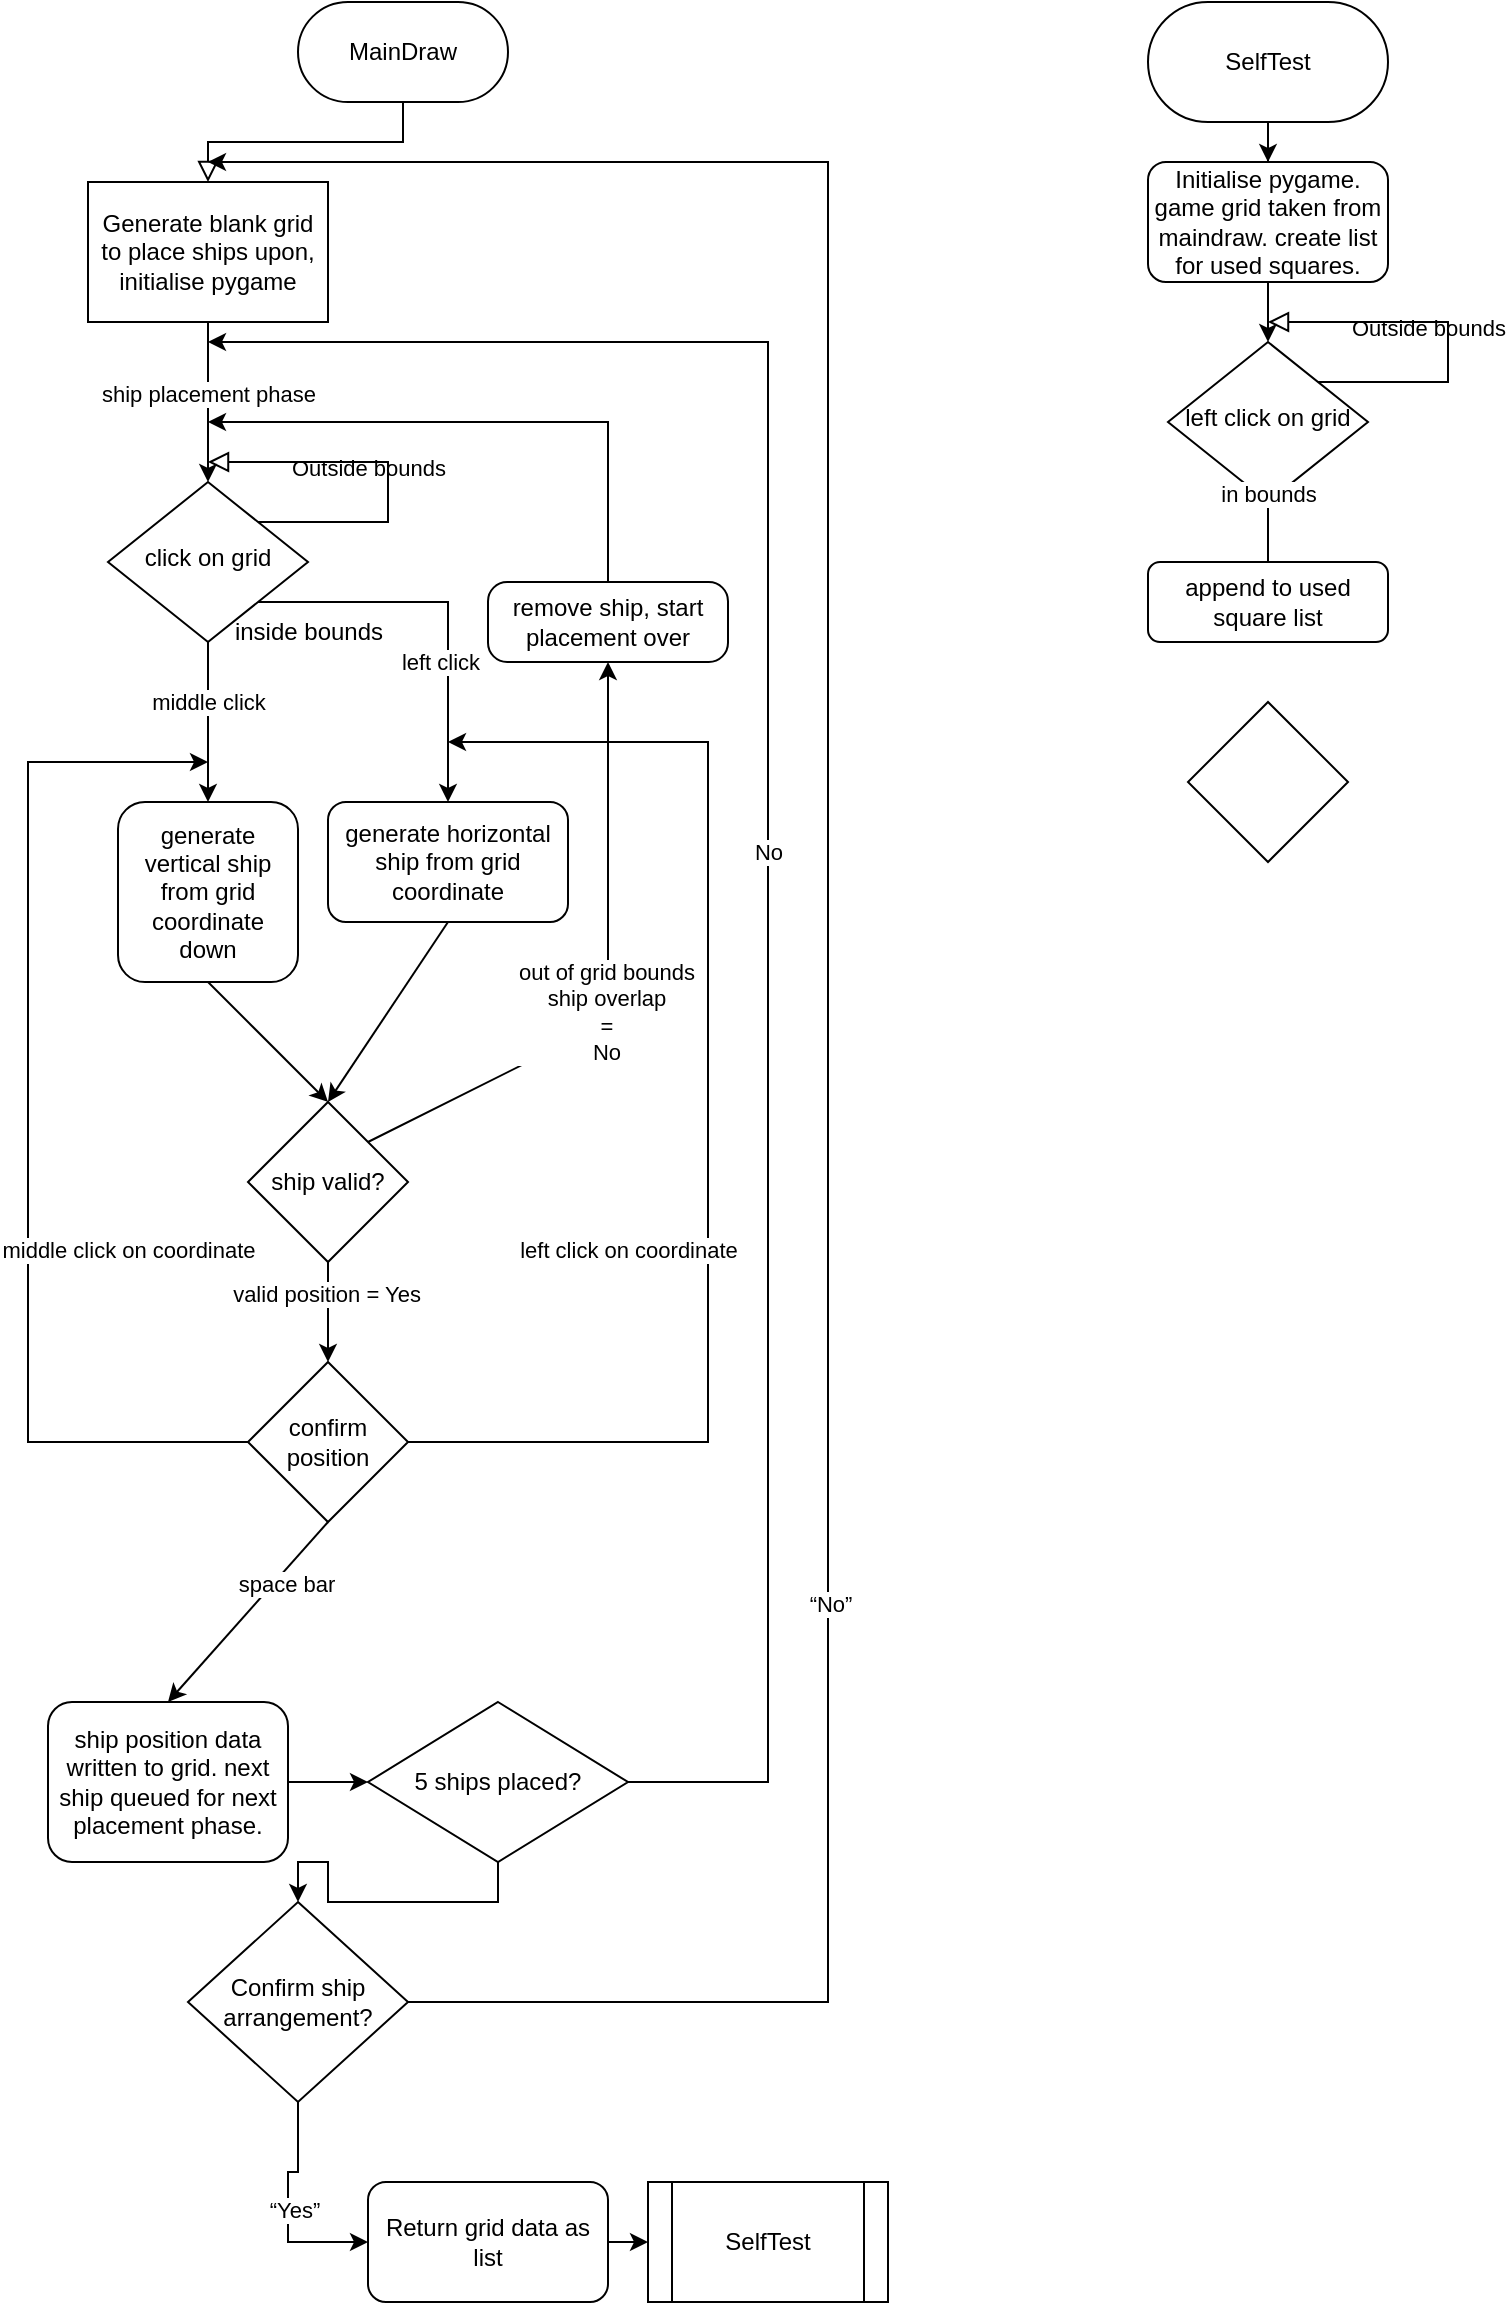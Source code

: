 <mxfile version="21.0.10" type="github">
  <diagram id="C5RBs43oDa-KdzZeNtuy" name="Page-1">
    <mxGraphModel dx="731" dy="547" grid="1" gridSize="10" guides="1" tooltips="1" connect="1" arrows="1" fold="1" page="1" pageScale="1" pageWidth="827" pageHeight="1169" math="0" shadow="0">
      <root>
        <mxCell id="WIyWlLk6GJQsqaUBKTNV-0" />
        <mxCell id="WIyWlLk6GJQsqaUBKTNV-1" parent="WIyWlLk6GJQsqaUBKTNV-0" />
        <mxCell id="baCFZIg1WZ4Pk4-KRznF-40" value="No" style="edgeStyle=orthogonalEdgeStyle;rounded=0;orthogonalLoop=1;jettySize=auto;html=1;" edge="1" parent="WIyWlLk6GJQsqaUBKTNV-1" source="baCFZIg1WZ4Pk4-KRznF-36">
          <mxGeometry relative="1" as="geometry">
            <mxPoint x="110" y="180" as="targetPoint" />
            <Array as="points">
              <mxPoint x="390" y="900" />
              <mxPoint x="390" y="180" />
            </Array>
          </mxGeometry>
        </mxCell>
        <mxCell id="baCFZIg1WZ4Pk4-KRznF-44" style="edgeStyle=orthogonalEdgeStyle;rounded=0;orthogonalLoop=1;jettySize=auto;html=1;entryX=0.5;entryY=0;entryDx=0;entryDy=0;" edge="1" parent="WIyWlLk6GJQsqaUBKTNV-1" source="baCFZIg1WZ4Pk4-KRznF-36" target="baCFZIg1WZ4Pk4-KRznF-42">
          <mxGeometry relative="1" as="geometry" />
        </mxCell>
        <mxCell id="baCFZIg1WZ4Pk4-KRznF-36" value="5 ships placed?" style="rhombus;whiteSpace=wrap;html=1;" vertex="1" parent="WIyWlLk6GJQsqaUBKTNV-1">
          <mxGeometry x="190" y="860" width="130" height="80" as="geometry" />
        </mxCell>
        <mxCell id="WIyWlLk6GJQsqaUBKTNV-2" value="" style="rounded=0;html=1;jettySize=auto;orthogonalLoop=1;fontSize=11;endArrow=block;endFill=0;endSize=8;strokeWidth=1;shadow=0;labelBackgroundColor=none;edgeStyle=orthogonalEdgeStyle;entryX=0.5;entryY=0;entryDx=0;entryDy=0;" parent="WIyWlLk6GJQsqaUBKTNV-1" source="WIyWlLk6GJQsqaUBKTNV-3" target="baCFZIg1WZ4Pk4-KRznF-3" edge="1">
          <mxGeometry relative="1" as="geometry">
            <mxPoint x="220" y="110" as="targetPoint" />
          </mxGeometry>
        </mxCell>
        <mxCell id="WIyWlLk6GJQsqaUBKTNV-3" value="MainDraw" style="rounded=1;whiteSpace=wrap;html=1;fontSize=12;glass=0;strokeWidth=1;shadow=0;arcSize=50;" parent="WIyWlLk6GJQsqaUBKTNV-1" vertex="1">
          <mxGeometry x="155" y="10" width="105" height="50" as="geometry" />
        </mxCell>
        <mxCell id="WIyWlLk6GJQsqaUBKTNV-5" value="Outside bounds" style="edgeStyle=orthogonalEdgeStyle;rounded=0;html=1;jettySize=auto;orthogonalLoop=1;fontSize=11;endArrow=block;endFill=0;endSize=8;strokeWidth=1;shadow=0;labelBackgroundColor=none;exitX=1;exitY=0;exitDx=0;exitDy=0;" parent="WIyWlLk6GJQsqaUBKTNV-1" source="WIyWlLk6GJQsqaUBKTNV-6" edge="1">
          <mxGeometry y="10" relative="1" as="geometry">
            <mxPoint as="offset" />
            <mxPoint x="110" y="240" as="targetPoint" />
            <Array as="points">
              <mxPoint x="200" y="270" />
              <mxPoint x="200" y="240" />
              <mxPoint x="110" y="240" />
            </Array>
          </mxGeometry>
        </mxCell>
        <mxCell id="baCFZIg1WZ4Pk4-KRznF-14" style="edgeStyle=orthogonalEdgeStyle;rounded=0;orthogonalLoop=1;jettySize=auto;html=1;exitX=1;exitY=1;exitDx=0;exitDy=0;entryX=0.5;entryY=0;entryDx=0;entryDy=0;" edge="1" parent="WIyWlLk6GJQsqaUBKTNV-1" source="WIyWlLk6GJQsqaUBKTNV-6" target="baCFZIg1WZ4Pk4-KRznF-13">
          <mxGeometry relative="1" as="geometry">
            <mxPoint x="220" y="390" as="targetPoint" />
          </mxGeometry>
        </mxCell>
        <mxCell id="baCFZIg1WZ4Pk4-KRznF-15" value="left click" style="edgeLabel;html=1;align=center;verticalAlign=middle;resizable=0;points=[];" vertex="1" connectable="0" parent="baCFZIg1WZ4Pk4-KRznF-14">
          <mxGeometry x="0.281" y="-4" relative="1" as="geometry">
            <mxPoint as="offset" />
          </mxGeometry>
        </mxCell>
        <mxCell id="WIyWlLk6GJQsqaUBKTNV-6" value="click on grid" style="rhombus;whiteSpace=wrap;html=1;shadow=0;fontFamily=Helvetica;fontSize=12;align=center;strokeWidth=1;spacing=6;spacingTop=-4;" parent="WIyWlLk6GJQsqaUBKTNV-1" vertex="1">
          <mxGeometry x="60" y="250" width="100" height="80" as="geometry" />
        </mxCell>
        <mxCell id="baCFZIg1WZ4Pk4-KRznF-4" style="edgeStyle=orthogonalEdgeStyle;rounded=0;orthogonalLoop=1;jettySize=auto;html=1;" edge="1" parent="WIyWlLk6GJQsqaUBKTNV-1" source="baCFZIg1WZ4Pk4-KRznF-3">
          <mxGeometry relative="1" as="geometry">
            <mxPoint x="110" y="250" as="targetPoint" />
          </mxGeometry>
        </mxCell>
        <mxCell id="baCFZIg1WZ4Pk4-KRznF-6" value="ship placement phase" style="edgeLabel;html=1;align=center;verticalAlign=middle;resizable=0;points=[];" vertex="1" connectable="0" parent="baCFZIg1WZ4Pk4-KRznF-4">
          <mxGeometry x="-0.1" relative="1" as="geometry">
            <mxPoint as="offset" />
          </mxGeometry>
        </mxCell>
        <mxCell id="baCFZIg1WZ4Pk4-KRznF-3" value="Generate blank grid to place ships upon, initialise pygame" style="rounded=0;whiteSpace=wrap;html=1;" vertex="1" parent="WIyWlLk6GJQsqaUBKTNV-1">
          <mxGeometry x="50" y="100" width="120" height="70" as="geometry" />
        </mxCell>
        <mxCell id="baCFZIg1WZ4Pk4-KRznF-7" value="" style="endArrow=classic;html=1;rounded=0;exitX=0.5;exitY=1;exitDx=0;exitDy=0;" edge="1" parent="WIyWlLk6GJQsqaUBKTNV-1" source="WIyWlLk6GJQsqaUBKTNV-6">
          <mxGeometry width="50" height="50" relative="1" as="geometry">
            <mxPoint x="180" y="390" as="sourcePoint" />
            <mxPoint x="110" y="410" as="targetPoint" />
          </mxGeometry>
        </mxCell>
        <mxCell id="baCFZIg1WZ4Pk4-KRznF-8" value="middle click" style="edgeLabel;html=1;align=center;verticalAlign=middle;resizable=0;points=[];" vertex="1" connectable="0" parent="baCFZIg1WZ4Pk4-KRznF-7">
          <mxGeometry x="-0.267" relative="1" as="geometry">
            <mxPoint as="offset" />
          </mxGeometry>
        </mxCell>
        <mxCell id="baCFZIg1WZ4Pk4-KRznF-12" value="generate vertical ship from grid coordinate down" style="rounded=1;whiteSpace=wrap;html=1;" vertex="1" parent="WIyWlLk6GJQsqaUBKTNV-1">
          <mxGeometry x="65" y="410" width="90" height="90" as="geometry" />
        </mxCell>
        <mxCell id="baCFZIg1WZ4Pk4-KRznF-13" value="generate horizontal ship from grid coordinate" style="rounded=1;whiteSpace=wrap;html=1;" vertex="1" parent="WIyWlLk6GJQsqaUBKTNV-1">
          <mxGeometry x="170" y="410" width="120" height="60" as="geometry" />
        </mxCell>
        <mxCell id="baCFZIg1WZ4Pk4-KRznF-16" value="" style="endArrow=classic;html=1;rounded=0;exitX=0.5;exitY=1;exitDx=0;exitDy=0;" edge="1" parent="WIyWlLk6GJQsqaUBKTNV-1" source="baCFZIg1WZ4Pk4-KRznF-12">
          <mxGeometry width="50" height="50" relative="1" as="geometry">
            <mxPoint x="110" y="510" as="sourcePoint" />
            <mxPoint x="170" y="560" as="targetPoint" />
          </mxGeometry>
        </mxCell>
        <mxCell id="baCFZIg1WZ4Pk4-KRznF-17" value="" style="endArrow=classic;html=1;rounded=0;exitX=0.5;exitY=1;exitDx=0;exitDy=0;" edge="1" parent="WIyWlLk6GJQsqaUBKTNV-1" source="baCFZIg1WZ4Pk4-KRznF-13">
          <mxGeometry width="50" height="50" relative="1" as="geometry">
            <mxPoint x="230" y="520" as="sourcePoint" />
            <mxPoint x="170" y="560" as="targetPoint" />
          </mxGeometry>
        </mxCell>
        <mxCell id="baCFZIg1WZ4Pk4-KRznF-29" value="middle click on coordinate" style="edgeStyle=orthogonalEdgeStyle;rounded=0;orthogonalLoop=1;jettySize=auto;html=1;" edge="1" parent="WIyWlLk6GJQsqaUBKTNV-1" source="baCFZIg1WZ4Pk4-KRznF-18">
          <mxGeometry x="-0.236" y="-50" relative="1" as="geometry">
            <mxPoint x="110" y="390" as="targetPoint" />
            <Array as="points">
              <mxPoint x="20" y="730" />
              <mxPoint x="20" y="390" />
              <mxPoint x="110" y="390" />
            </Array>
            <mxPoint as="offset" />
          </mxGeometry>
        </mxCell>
        <mxCell id="baCFZIg1WZ4Pk4-KRznF-31" style="edgeStyle=orthogonalEdgeStyle;rounded=0;orthogonalLoop=1;jettySize=auto;html=1;" edge="1" parent="WIyWlLk6GJQsqaUBKTNV-1" source="baCFZIg1WZ4Pk4-KRznF-18">
          <mxGeometry relative="1" as="geometry">
            <mxPoint x="230" y="380" as="targetPoint" />
            <Array as="points">
              <mxPoint x="360" y="730" />
              <mxPoint x="360" y="380" />
              <mxPoint x="230" y="380" />
            </Array>
          </mxGeometry>
        </mxCell>
        <mxCell id="baCFZIg1WZ4Pk4-KRznF-32" value="left click on coordinate" style="edgeLabel;html=1;align=center;verticalAlign=middle;resizable=0;points=[];" vertex="1" connectable="0" parent="baCFZIg1WZ4Pk4-KRznF-31">
          <mxGeometry x="-0.152" y="-3" relative="1" as="geometry">
            <mxPoint x="-43" y="21" as="offset" />
          </mxGeometry>
        </mxCell>
        <mxCell id="baCFZIg1WZ4Pk4-KRznF-18" value="confirm position" style="rhombus;whiteSpace=wrap;html=1;" vertex="1" parent="WIyWlLk6GJQsqaUBKTNV-1">
          <mxGeometry x="130" y="690" width="80" height="80" as="geometry" />
        </mxCell>
        <mxCell id="baCFZIg1WZ4Pk4-KRznF-19" value="ship valid?" style="rhombus;whiteSpace=wrap;html=1;" vertex="1" parent="WIyWlLk6GJQsqaUBKTNV-1">
          <mxGeometry x="130" y="560" width="80" height="80" as="geometry" />
        </mxCell>
        <mxCell id="baCFZIg1WZ4Pk4-KRznF-20" value="" style="endArrow=classic;html=1;rounded=0;exitX=1;exitY=0;exitDx=0;exitDy=0;entryX=0.5;entryY=1;entryDx=0;entryDy=0;" edge="1" parent="WIyWlLk6GJQsqaUBKTNV-1" source="baCFZIg1WZ4Pk4-KRznF-19" target="baCFZIg1WZ4Pk4-KRznF-25">
          <mxGeometry width="50" height="50" relative="1" as="geometry">
            <mxPoint x="190" y="550" as="sourcePoint" />
            <mxPoint x="310" y="350" as="targetPoint" />
            <Array as="points">
              <mxPoint x="310" y="520" />
            </Array>
          </mxGeometry>
        </mxCell>
        <mxCell id="baCFZIg1WZ4Pk4-KRznF-21" value="out of grid bounds&lt;br&gt;ship overlap&lt;br&gt;=&lt;br&gt;No" style="edgeLabel;html=1;align=center;verticalAlign=middle;resizable=0;points=[];" vertex="1" connectable="0" parent="baCFZIg1WZ4Pk4-KRznF-20">
          <mxGeometry x="0.106" y="1" relative="1" as="geometry">
            <mxPoint y="34" as="offset" />
          </mxGeometry>
        </mxCell>
        <mxCell id="baCFZIg1WZ4Pk4-KRznF-23" value="" style="endArrow=classic;html=1;rounded=0;exitX=0.5;exitY=1;exitDx=0;exitDy=0;entryX=0.5;entryY=0;entryDx=0;entryDy=0;" edge="1" parent="WIyWlLk6GJQsqaUBKTNV-1" source="baCFZIg1WZ4Pk4-KRznF-19" target="baCFZIg1WZ4Pk4-KRznF-18">
          <mxGeometry width="50" height="50" relative="1" as="geometry">
            <mxPoint x="230" y="700" as="sourcePoint" />
            <mxPoint x="280" y="650" as="targetPoint" />
          </mxGeometry>
        </mxCell>
        <mxCell id="baCFZIg1WZ4Pk4-KRznF-24" value="valid position = Yes" style="edgeLabel;html=1;align=center;verticalAlign=middle;resizable=0;points=[];" vertex="1" connectable="0" parent="baCFZIg1WZ4Pk4-KRznF-23">
          <mxGeometry x="-0.364" y="-1" relative="1" as="geometry">
            <mxPoint as="offset" />
          </mxGeometry>
        </mxCell>
        <mxCell id="baCFZIg1WZ4Pk4-KRznF-27" style="edgeStyle=orthogonalEdgeStyle;rounded=0;orthogonalLoop=1;jettySize=auto;html=1;" edge="1" parent="WIyWlLk6GJQsqaUBKTNV-1" source="baCFZIg1WZ4Pk4-KRznF-25">
          <mxGeometry relative="1" as="geometry">
            <mxPoint x="110" y="220" as="targetPoint" />
            <Array as="points">
              <mxPoint x="310" y="220" />
              <mxPoint x="110" y="220" />
            </Array>
          </mxGeometry>
        </mxCell>
        <mxCell id="baCFZIg1WZ4Pk4-KRznF-25" value="remove ship, start placement over" style="rounded=1;whiteSpace=wrap;html=1;arcSize=24;" vertex="1" parent="WIyWlLk6GJQsqaUBKTNV-1">
          <mxGeometry x="250" y="300" width="120" height="40" as="geometry" />
        </mxCell>
        <mxCell id="baCFZIg1WZ4Pk4-KRznF-33" value="" style="endArrow=classic;html=1;rounded=0;exitX=0.5;exitY=1;exitDx=0;exitDy=0;entryX=0.5;entryY=1;entryDx=0;entryDy=0;" edge="1" parent="WIyWlLk6GJQsqaUBKTNV-1" source="baCFZIg1WZ4Pk4-KRznF-18" target="baCFZIg1WZ4Pk4-KRznF-35">
          <mxGeometry width="50" height="50" relative="1" as="geometry">
            <mxPoint x="200" y="760" as="sourcePoint" />
            <mxPoint x="90" y="830" as="targetPoint" />
          </mxGeometry>
        </mxCell>
        <mxCell id="baCFZIg1WZ4Pk4-KRznF-34" value="space bar" style="edgeLabel;html=1;align=center;verticalAlign=middle;resizable=0;points=[];" vertex="1" connectable="0" parent="baCFZIg1WZ4Pk4-KRznF-33">
          <mxGeometry x="-0.389" y="5" relative="1" as="geometry">
            <mxPoint as="offset" />
          </mxGeometry>
        </mxCell>
        <mxCell id="baCFZIg1WZ4Pk4-KRznF-38" style="edgeStyle=orthogonalEdgeStyle;rounded=0;orthogonalLoop=1;jettySize=auto;html=1;" edge="1" parent="WIyWlLk6GJQsqaUBKTNV-1" source="baCFZIg1WZ4Pk4-KRznF-35" target="baCFZIg1WZ4Pk4-KRznF-36">
          <mxGeometry relative="1" as="geometry" />
        </mxCell>
        <mxCell id="baCFZIg1WZ4Pk4-KRznF-47" style="edgeStyle=orthogonalEdgeStyle;rounded=0;orthogonalLoop=1;jettySize=auto;html=1;" edge="1" parent="WIyWlLk6GJQsqaUBKTNV-1" source="baCFZIg1WZ4Pk4-KRznF-42">
          <mxGeometry relative="1" as="geometry">
            <mxPoint x="190" y="1130" as="targetPoint" />
            <Array as="points">
              <mxPoint x="155" y="1095" />
              <mxPoint x="150" y="1095" />
              <mxPoint x="150" y="1130" />
            </Array>
          </mxGeometry>
        </mxCell>
        <mxCell id="baCFZIg1WZ4Pk4-KRznF-48" value="“Yes”" style="edgeLabel;html=1;align=center;verticalAlign=middle;resizable=0;points=[];" vertex="1" connectable="0" parent="baCFZIg1WZ4Pk4-KRznF-47">
          <mxGeometry x="0.026" y="3" relative="1" as="geometry">
            <mxPoint as="offset" />
          </mxGeometry>
        </mxCell>
        <mxCell id="baCFZIg1WZ4Pk4-KRznF-45" style="edgeStyle=orthogonalEdgeStyle;rounded=0;orthogonalLoop=1;jettySize=auto;html=1;" edge="1" parent="WIyWlLk6GJQsqaUBKTNV-1" source="baCFZIg1WZ4Pk4-KRznF-42">
          <mxGeometry relative="1" as="geometry">
            <mxPoint x="110" y="90" as="targetPoint" />
            <Array as="points">
              <mxPoint x="420" y="1010" />
              <mxPoint x="420" y="90" />
            </Array>
          </mxGeometry>
        </mxCell>
        <mxCell id="baCFZIg1WZ4Pk4-KRznF-46" value="“No”" style="edgeLabel;html=1;align=center;verticalAlign=middle;resizable=0;points=[];" vertex="1" connectable="0" parent="baCFZIg1WZ4Pk4-KRznF-45">
          <mxGeometry x="-0.431" y="-1" relative="1" as="geometry">
            <mxPoint as="offset" />
          </mxGeometry>
        </mxCell>
        <mxCell id="baCFZIg1WZ4Pk4-KRznF-42" value="Confirm ship arrangement?" style="rhombus;whiteSpace=wrap;html=1;" vertex="1" parent="WIyWlLk6GJQsqaUBKTNV-1">
          <mxGeometry x="100" y="960" width="110" height="100" as="geometry" />
        </mxCell>
        <mxCell id="baCFZIg1WZ4Pk4-KRznF-35" value="ship position data written to grid. next ship queued for next placement phase." style="rounded=1;whiteSpace=wrap;html=1;direction=west;" vertex="1" parent="WIyWlLk6GJQsqaUBKTNV-1">
          <mxGeometry x="30" y="860" width="120" height="80" as="geometry" />
        </mxCell>
        <mxCell id="baCFZIg1WZ4Pk4-KRznF-49" value="Return grid data as list" style="rounded=1;whiteSpace=wrap;html=1;" vertex="1" parent="WIyWlLk6GJQsqaUBKTNV-1">
          <mxGeometry x="190" y="1100" width="120" height="60" as="geometry" />
        </mxCell>
        <mxCell id="baCFZIg1WZ4Pk4-KRznF-50" value="" style="endArrow=classic;html=1;rounded=0;exitX=1;exitY=0.5;exitDx=0;exitDy=0;" edge="1" parent="WIyWlLk6GJQsqaUBKTNV-1" source="baCFZIg1WZ4Pk4-KRznF-49" target="baCFZIg1WZ4Pk4-KRznF-51">
          <mxGeometry width="50" height="50" relative="1" as="geometry">
            <mxPoint x="320" y="1060" as="sourcePoint" />
            <mxPoint x="350" y="1130" as="targetPoint" />
          </mxGeometry>
        </mxCell>
        <mxCell id="baCFZIg1WZ4Pk4-KRznF-51" value="SelfTest" style="shape=process;whiteSpace=wrap;html=1;backgroundOutline=1;" vertex="1" parent="WIyWlLk6GJQsqaUBKTNV-1">
          <mxGeometry x="330.0" y="1100" width="120" height="60" as="geometry" />
        </mxCell>
        <mxCell id="baCFZIg1WZ4Pk4-KRznF-53" style="edgeStyle=orthogonalEdgeStyle;rounded=0;orthogonalLoop=1;jettySize=auto;html=1;" edge="1" parent="WIyWlLk6GJQsqaUBKTNV-1" source="baCFZIg1WZ4Pk4-KRznF-52" target="baCFZIg1WZ4Pk4-KRznF-54">
          <mxGeometry relative="1" as="geometry">
            <mxPoint x="640" y="120" as="targetPoint" />
          </mxGeometry>
        </mxCell>
        <mxCell id="baCFZIg1WZ4Pk4-KRznF-52" value="SelfTest" style="rounded=1;whiteSpace=wrap;html=1;arcSize=50;" vertex="1" parent="WIyWlLk6GJQsqaUBKTNV-1">
          <mxGeometry x="580" y="10" width="120" height="60" as="geometry" />
        </mxCell>
        <mxCell id="baCFZIg1WZ4Pk4-KRznF-54" value="Initialise pygame. game grid taken from maindraw. create list for used squares." style="rounded=1;whiteSpace=wrap;html=1;" vertex="1" parent="WIyWlLk6GJQsqaUBKTNV-1">
          <mxGeometry x="580" y="90" width="120" height="60" as="geometry" />
        </mxCell>
        <mxCell id="baCFZIg1WZ4Pk4-KRznF-59" value="Outside bounds" style="edgeStyle=orthogonalEdgeStyle;rounded=0;html=1;jettySize=auto;orthogonalLoop=1;fontSize=11;endArrow=block;endFill=0;endSize=8;strokeWidth=1;shadow=0;labelBackgroundColor=none;exitX=1;exitY=0;exitDx=0;exitDy=0;" edge="1" parent="WIyWlLk6GJQsqaUBKTNV-1" source="baCFZIg1WZ4Pk4-KRznF-60">
          <mxGeometry y="10" relative="1" as="geometry">
            <mxPoint as="offset" />
            <mxPoint x="640" y="170" as="targetPoint" />
            <Array as="points">
              <mxPoint x="730" y="200" />
              <mxPoint x="730" y="170" />
              <mxPoint x="640" y="170" />
            </Array>
          </mxGeometry>
        </mxCell>
        <mxCell id="baCFZIg1WZ4Pk4-KRznF-60" value="left click on grid" style="rhombus;whiteSpace=wrap;html=1;shadow=0;fontFamily=Helvetica;fontSize=12;align=center;strokeWidth=1;spacing=6;spacingTop=-4;" vertex="1" parent="WIyWlLk6GJQsqaUBKTNV-1">
          <mxGeometry x="590" y="180" width="100" height="80" as="geometry" />
        </mxCell>
        <mxCell id="baCFZIg1WZ4Pk4-KRznF-61" value="" style="endArrow=classic;html=1;rounded=0;exitX=0.5;exitY=1;exitDx=0;exitDy=0;entryX=0.5;entryY=0;entryDx=0;entryDy=0;" edge="1" parent="WIyWlLk6GJQsqaUBKTNV-1" source="baCFZIg1WZ4Pk4-KRznF-54" target="baCFZIg1WZ4Pk4-KRznF-60">
          <mxGeometry width="50" height="50" relative="1" as="geometry">
            <mxPoint x="510" y="310" as="sourcePoint" />
            <mxPoint x="560" y="260" as="targetPoint" />
          </mxGeometry>
        </mxCell>
        <mxCell id="baCFZIg1WZ4Pk4-KRznF-62" value="" style="endArrow=classic;html=1;rounded=0;exitX=0.5;exitY=1;exitDx=0;exitDy=0;" edge="1" parent="WIyWlLk6GJQsqaUBKTNV-1" source="baCFZIg1WZ4Pk4-KRznF-60">
          <mxGeometry width="50" height="50" relative="1" as="geometry">
            <mxPoint x="490" y="370" as="sourcePoint" />
            <mxPoint x="640" y="300" as="targetPoint" />
          </mxGeometry>
        </mxCell>
        <mxCell id="baCFZIg1WZ4Pk4-KRznF-63" value="in bounds" style="edgeLabel;html=1;align=center;verticalAlign=middle;resizable=0;points=[];" vertex="1" connectable="0" parent="baCFZIg1WZ4Pk4-KRznF-62">
          <mxGeometry x="-0.057" y="-3" relative="1" as="geometry">
            <mxPoint x="3" y="-23" as="offset" />
          </mxGeometry>
        </mxCell>
        <mxCell id="baCFZIg1WZ4Pk4-KRznF-64" value="inside bounds" style="text;html=1;align=center;verticalAlign=middle;resizable=0;points=[];autosize=1;strokeColor=none;fillColor=none;" vertex="1" parent="WIyWlLk6GJQsqaUBKTNV-1">
          <mxGeometry x="110" y="310" width="100" height="30" as="geometry" />
        </mxCell>
        <mxCell id="baCFZIg1WZ4Pk4-KRznF-65" value="" style="rhombus;whiteSpace=wrap;html=1;direction=south;" vertex="1" parent="WIyWlLk6GJQsqaUBKTNV-1">
          <mxGeometry x="600" y="360" width="80" height="80" as="geometry" />
        </mxCell>
        <mxCell id="baCFZIg1WZ4Pk4-KRznF-66" value="append to used square list" style="rounded=1;whiteSpace=wrap;html=1;" vertex="1" parent="WIyWlLk6GJQsqaUBKTNV-1">
          <mxGeometry x="580" y="290" width="120" height="40" as="geometry" />
        </mxCell>
      </root>
    </mxGraphModel>
  </diagram>
</mxfile>
